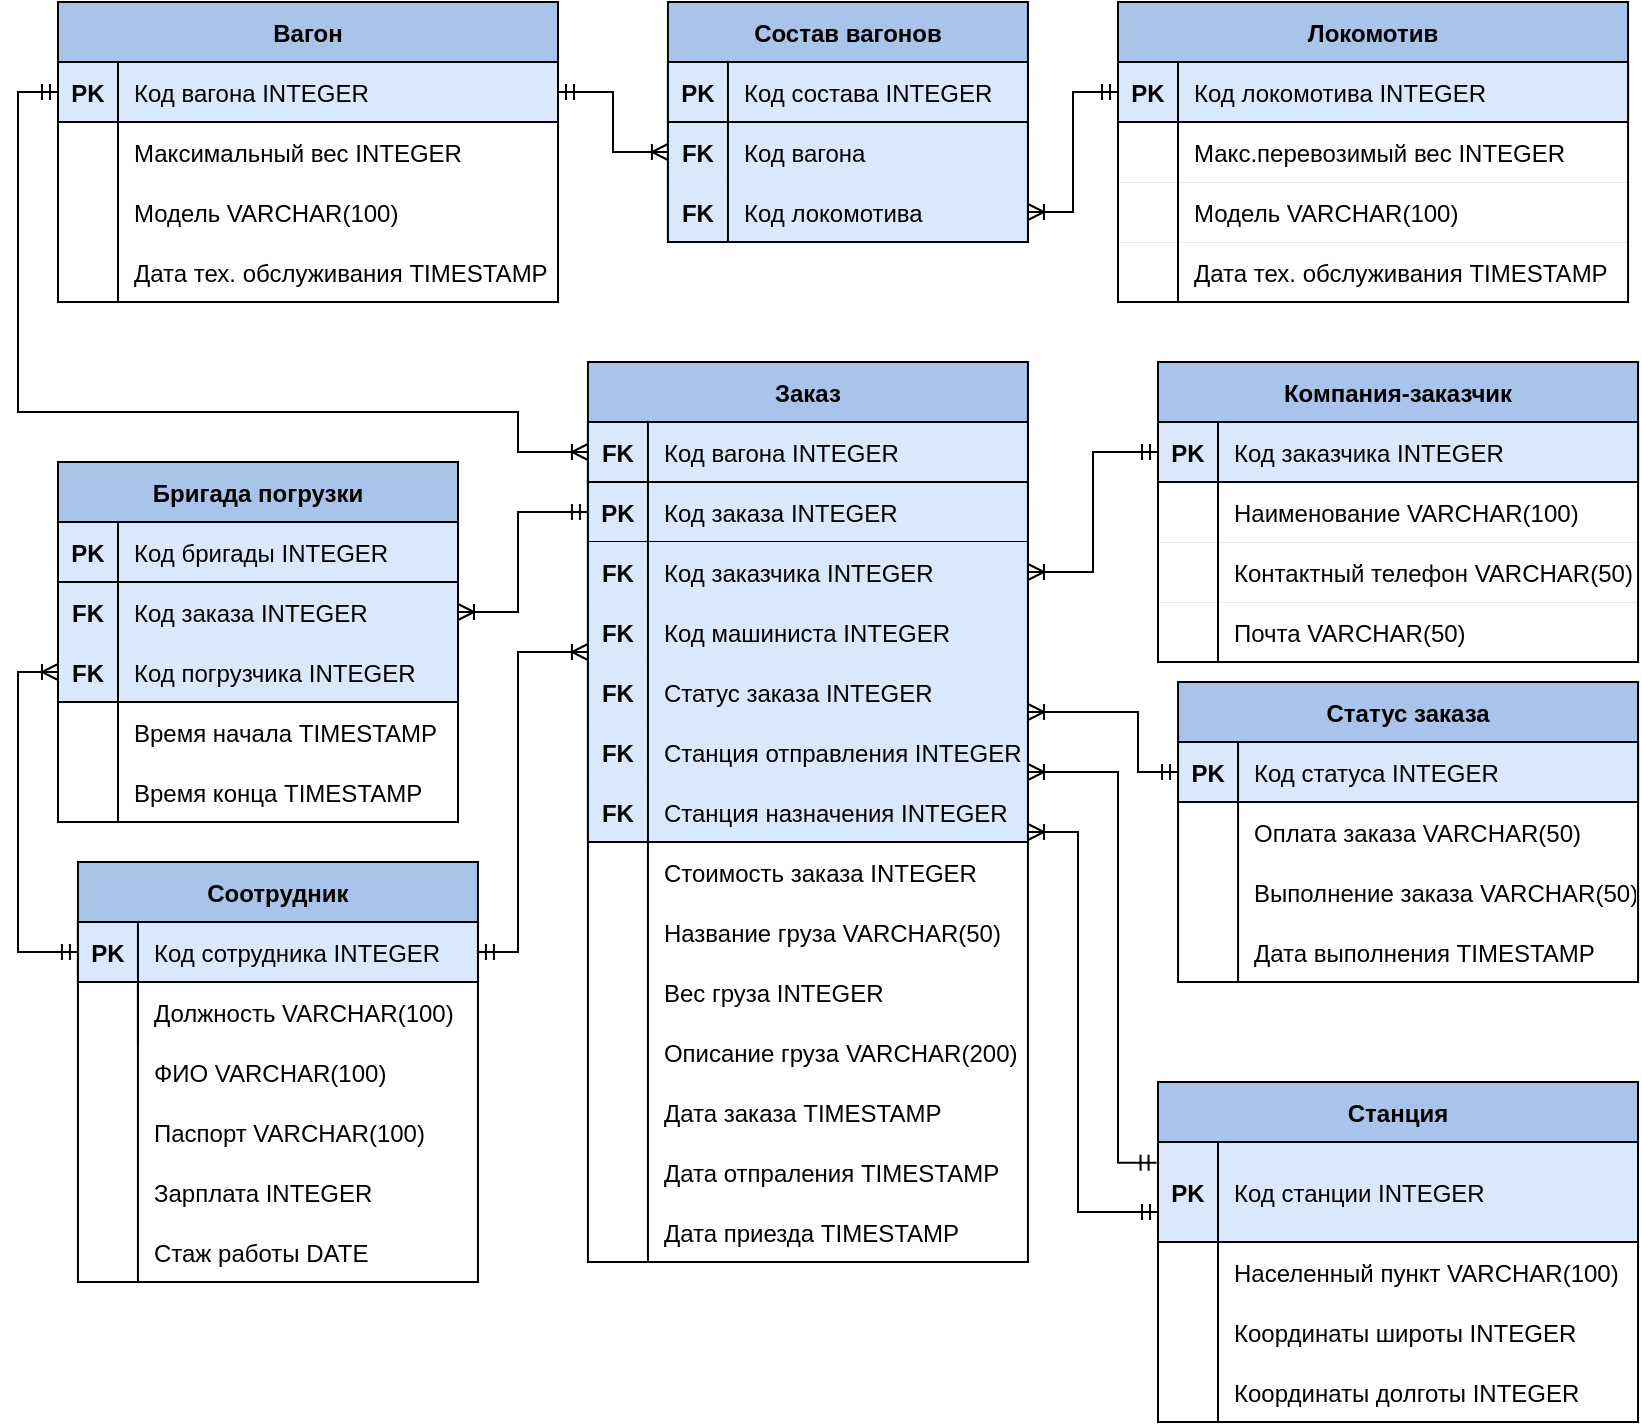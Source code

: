 <mxfile version="17.5.0" type="device"><diagram id="R2lEEEUBdFMjLlhIrx00" name="Page-1"><mxGraphModel dx="1550" dy="880" grid="1" gridSize="10" guides="1" tooltips="1" connect="1" arrows="1" fold="1" page="1" pageScale="1" pageWidth="850" pageHeight="1100" math="0" shadow="0" extFonts="Permanent Marker^https://fonts.googleapis.com/css?family=Permanent+Marker"><root><mxCell id="0"/><mxCell id="1" parent="0"/><mxCell id="m44YNwv5EoBZIFPIXdlW-1" value="Заказ" style="shape=table;startSize=30;container=1;collapsible=1;childLayout=tableLayout;fixedRows=1;rowLines=0;fontStyle=1;align=center;resizeLast=1;fillColor=#A9C4EB;" parent="1" vertex="1"><mxGeometry x="304.97" y="230" width="220" height="450" as="geometry"/></mxCell><mxCell id="m44YNwv5EoBZIFPIXdlW-149" style="shape=tableRow;horizontal=0;startSize=0;swimlaneHead=0;swimlaneBody=0;fillColor=#dae8fc;collapsible=0;dropTarget=0;points=[[0,0.5],[1,0.5]];portConstraint=eastwest;top=1;left=1;right=1;bottom=1;strokeColor=#000000;strokeWidth=1;" parent="m44YNwv5EoBZIFPIXdlW-1" vertex="1"><mxGeometry y="30" width="220" height="30" as="geometry"/></mxCell><mxCell id="m44YNwv5EoBZIFPIXdlW-150" value="FK" style="shape=partialRectangle;connectable=0;fillColor=none;top=0;left=0;bottom=1;right=0;editable=1;overflow=hidden;fontStyle=1" parent="m44YNwv5EoBZIFPIXdlW-149" vertex="1"><mxGeometry width="30" height="30" as="geometry"><mxRectangle width="30" height="30" as="alternateBounds"/></mxGeometry></mxCell><mxCell id="m44YNwv5EoBZIFPIXdlW-151" value="Код вагона INTEGER" style="shape=partialRectangle;connectable=0;fillColor=none;top=0;left=1;bottom=0;right=0;align=left;spacingLeft=6;fontStyle=0;overflow=hidden;" parent="m44YNwv5EoBZIFPIXdlW-149" vertex="1"><mxGeometry x="30" width="190" height="30" as="geometry"><mxRectangle width="190" height="30" as="alternateBounds"/></mxGeometry></mxCell><mxCell id="m44YNwv5EoBZIFPIXdlW-2" value="" style="shape=tableRow;horizontal=0;startSize=0;swimlaneHead=0;swimlaneBody=0;fillColor=#dae8fc;collapsible=0;dropTarget=0;points=[[0,0.5],[1,0.5]];portConstraint=eastwest;top=1;left=1;right=1;bottom=1;strokeColor=#000000;strokeWidth=1;" parent="m44YNwv5EoBZIFPIXdlW-1" vertex="1"><mxGeometry y="60" width="220" height="30" as="geometry"/></mxCell><mxCell id="m44YNwv5EoBZIFPIXdlW-3" value="PK" style="shape=partialRectangle;connectable=0;fillColor=none;top=0;left=0;bottom=0;right=0;fontStyle=1;overflow=hidden;" parent="m44YNwv5EoBZIFPIXdlW-2" vertex="1"><mxGeometry width="30" height="30" as="geometry"><mxRectangle width="30" height="30" as="alternateBounds"/></mxGeometry></mxCell><mxCell id="m44YNwv5EoBZIFPIXdlW-4" value="Код заказа INTEGER" style="shape=partialRectangle;connectable=0;fillColor=none;top=0;left=1;bottom=0;right=0;align=left;spacingLeft=6;fontStyle=0;overflow=hidden;" parent="m44YNwv5EoBZIFPIXdlW-2" vertex="1"><mxGeometry x="30" width="190" height="30" as="geometry"><mxRectangle width="190" height="30" as="alternateBounds"/></mxGeometry></mxCell><mxCell id="m44YNwv5EoBZIFPIXdlW-8" value="" style="shape=tableRow;horizontal=0;startSize=0;swimlaneHead=0;swimlaneBody=0;fillColor=#dae8fc;collapsible=0;dropTarget=0;points=[[0,0.5],[1,0.5]];portConstraint=eastwest;top=0;left=1;right=1;bottom=0;strokeColor=#000000;strokeWidth=1;" parent="m44YNwv5EoBZIFPIXdlW-1" vertex="1"><mxGeometry y="90" width="220" height="30" as="geometry"/></mxCell><mxCell id="m44YNwv5EoBZIFPIXdlW-9" value="FK" style="shape=partialRectangle;connectable=0;fillColor=none;top=0;left=0;bottom=0;right=0;editable=1;overflow=hidden;fontStyle=1" parent="m44YNwv5EoBZIFPIXdlW-8" vertex="1"><mxGeometry width="30" height="30" as="geometry"><mxRectangle width="30" height="30" as="alternateBounds"/></mxGeometry></mxCell><mxCell id="m44YNwv5EoBZIFPIXdlW-10" value="Код заказчика INTEGER" style="shape=partialRectangle;connectable=0;fillColor=none;top=0;left=1;bottom=0;right=0;align=left;spacingLeft=6;fontStyle=0;overflow=hidden;" parent="m44YNwv5EoBZIFPIXdlW-8" vertex="1"><mxGeometry x="30" width="190" height="30" as="geometry"><mxRectangle width="190" height="30" as="alternateBounds"/></mxGeometry></mxCell><mxCell id="V0lHO8htse3Dm955M76d-1" style="shape=tableRow;horizontal=0;startSize=0;swimlaneHead=0;swimlaneBody=0;fillColor=#dae8fc;collapsible=0;dropTarget=0;points=[[0,0.5],[1,0.5]];portConstraint=eastwest;top=0;left=1;right=1;bottom=0;strokeColor=#000000;strokeWidth=1;" parent="m44YNwv5EoBZIFPIXdlW-1" vertex="1"><mxGeometry y="120" width="220" height="30" as="geometry"/></mxCell><mxCell id="V0lHO8htse3Dm955M76d-2" value="FK" style="shape=partialRectangle;connectable=0;fillColor=none;top=0;left=0;bottom=0;right=0;editable=1;overflow=hidden;fontStyle=1" parent="V0lHO8htse3Dm955M76d-1" vertex="1"><mxGeometry width="30" height="30" as="geometry"><mxRectangle width="30" height="30" as="alternateBounds"/></mxGeometry></mxCell><mxCell id="V0lHO8htse3Dm955M76d-3" value="Код машиниста INTEGER" style="shape=partialRectangle;connectable=0;fillColor=none;top=0;left=1;bottom=0;right=0;align=left;spacingLeft=6;fontStyle=0;overflow=hidden;" parent="V0lHO8htse3Dm955M76d-1" vertex="1"><mxGeometry x="30" width="190" height="30" as="geometry"><mxRectangle width="190" height="30" as="alternateBounds"/></mxGeometry></mxCell><mxCell id="m44YNwv5EoBZIFPIXdlW-33" style="shape=tableRow;horizontal=0;startSize=0;swimlaneHead=0;swimlaneBody=0;fillColor=#dae8fc;collapsible=0;dropTarget=0;points=[[0,0.5],[1,0.5]];portConstraint=eastwest;top=0;left=1;right=1;bottom=0;strokeColor=#000000;strokeWidth=1;" parent="m44YNwv5EoBZIFPIXdlW-1" vertex="1"><mxGeometry y="150" width="220" height="30" as="geometry"/></mxCell><mxCell id="m44YNwv5EoBZIFPIXdlW-34" value="FK" style="shape=partialRectangle;connectable=0;fillColor=none;top=0;left=0;bottom=0;right=0;editable=1;overflow=hidden;fontStyle=1" parent="m44YNwv5EoBZIFPIXdlW-33" vertex="1"><mxGeometry width="30" height="30" as="geometry"><mxRectangle width="30" height="30" as="alternateBounds"/></mxGeometry></mxCell><mxCell id="m44YNwv5EoBZIFPIXdlW-35" value="Статус заказа INTEGER" style="shape=partialRectangle;connectable=0;fillColor=none;top=0;left=1;bottom=0;right=0;align=left;spacingLeft=6;fontStyle=0;overflow=hidden;" parent="m44YNwv5EoBZIFPIXdlW-33" vertex="1"><mxGeometry x="30" width="190" height="30" as="geometry"><mxRectangle width="190" height="30" as="alternateBounds"/></mxGeometry></mxCell><mxCell id="m44YNwv5EoBZIFPIXdlW-18" style="shape=tableRow;horizontal=0;startSize=0;swimlaneHead=0;swimlaneBody=0;fillColor=#dae8fc;collapsible=0;dropTarget=0;points=[[0,0.5],[1,0.5]];portConstraint=eastwest;top=0;left=1;right=1;bottom=0;strokeColor=#000000;strokeWidth=1;" parent="m44YNwv5EoBZIFPIXdlW-1" vertex="1"><mxGeometry y="180" width="220" height="30" as="geometry"/></mxCell><mxCell id="m44YNwv5EoBZIFPIXdlW-19" value="FK" style="shape=partialRectangle;connectable=0;fillColor=none;top=0;left=0;bottom=0;right=0;editable=1;overflow=hidden;fontStyle=1" parent="m44YNwv5EoBZIFPIXdlW-18" vertex="1"><mxGeometry width="30" height="30" as="geometry"><mxRectangle width="30" height="30" as="alternateBounds"/></mxGeometry></mxCell><mxCell id="m44YNwv5EoBZIFPIXdlW-20" value="Станция отправления INTEGER" style="shape=partialRectangle;connectable=0;fillColor=none;top=0;left=1;bottom=0;right=0;align=left;spacingLeft=6;fontStyle=0;overflow=hidden;" parent="m44YNwv5EoBZIFPIXdlW-18" vertex="1"><mxGeometry x="30" width="190" height="30" as="geometry"><mxRectangle width="190" height="30" as="alternateBounds"/></mxGeometry></mxCell><mxCell id="m44YNwv5EoBZIFPIXdlW-11" value="" style="shape=tableRow;horizontal=0;startSize=0;swimlaneHead=0;swimlaneBody=0;fillColor=#dae8fc;collapsible=0;dropTarget=0;points=[[0,0.5],[1,0.5]];portConstraint=eastwest;top=0;left=1;right=1;bottom=1;strokeColor=#000000;strokeWidth=1;" parent="m44YNwv5EoBZIFPIXdlW-1" vertex="1"><mxGeometry y="210" width="220" height="30" as="geometry"/></mxCell><mxCell id="m44YNwv5EoBZIFPIXdlW-12" value="FK" style="shape=partialRectangle;connectable=0;fillColor=none;top=0;left=0;bottom=0;right=0;editable=1;overflow=hidden;fontStyle=1" parent="m44YNwv5EoBZIFPIXdlW-11" vertex="1"><mxGeometry width="30" height="30" as="geometry"><mxRectangle width="30" height="30" as="alternateBounds"/></mxGeometry></mxCell><mxCell id="m44YNwv5EoBZIFPIXdlW-13" value="Станция назначения INTEGER" style="shape=partialRectangle;connectable=0;fillColor=none;top=0;left=1;bottom=0;right=0;align=left;spacingLeft=6;fontStyle=0;overflow=hidden;" parent="m44YNwv5EoBZIFPIXdlW-11" vertex="1"><mxGeometry x="30" width="190" height="30" as="geometry"><mxRectangle width="190" height="30" as="alternateBounds"/></mxGeometry></mxCell><mxCell id="m44YNwv5EoBZIFPIXdlW-27" style="shape=tableRow;horizontal=0;startSize=0;swimlaneHead=0;swimlaneBody=0;fillColor=none;collapsible=0;dropTarget=0;points=[[0,0.5],[1,0.5]];portConstraint=eastwest;top=0;left=0;right=0;bottom=0;" parent="m44YNwv5EoBZIFPIXdlW-1" vertex="1"><mxGeometry y="240" width="220" height="30" as="geometry"/></mxCell><mxCell id="m44YNwv5EoBZIFPIXdlW-28" style="shape=partialRectangle;connectable=0;fillColor=none;top=0;left=0;bottom=0;right=0;editable=1;overflow=hidden;fontStyle=1" parent="m44YNwv5EoBZIFPIXdlW-27" vertex="1"><mxGeometry width="30" height="30" as="geometry"><mxRectangle width="30" height="30" as="alternateBounds"/></mxGeometry></mxCell><mxCell id="m44YNwv5EoBZIFPIXdlW-29" value="Стоимость заказа INTEGER" style="shape=partialRectangle;connectable=0;fillColor=none;top=0;left=0;bottom=0;right=0;align=left;spacingLeft=6;overflow=hidden;" parent="m44YNwv5EoBZIFPIXdlW-27" vertex="1"><mxGeometry x="30" width="190" height="30" as="geometry"><mxRectangle width="190" height="30" as="alternateBounds"/></mxGeometry></mxCell><mxCell id="cxPXX743-q3q7c2yxDF6-69" style="shape=tableRow;horizontal=0;startSize=0;swimlaneHead=0;swimlaneBody=0;fillColor=none;collapsible=0;dropTarget=0;points=[[0,0.5],[1,0.5]];portConstraint=eastwest;top=0;left=0;right=0;bottom=0;" parent="m44YNwv5EoBZIFPIXdlW-1" vertex="1"><mxGeometry y="270" width="220" height="30" as="geometry"/></mxCell><mxCell id="cxPXX743-q3q7c2yxDF6-70" style="shape=partialRectangle;connectable=0;fillColor=none;top=0;left=0;bottom=0;right=0;editable=1;overflow=hidden;fontStyle=1" parent="cxPXX743-q3q7c2yxDF6-69" vertex="1"><mxGeometry width="30" height="30" as="geometry"><mxRectangle width="30" height="30" as="alternateBounds"/></mxGeometry></mxCell><mxCell id="cxPXX743-q3q7c2yxDF6-71" value="Название груза VARCHAR(50)" style="shape=partialRectangle;connectable=0;fillColor=none;top=0;left=0;bottom=0;right=0;align=left;spacingLeft=6;overflow=hidden;" parent="cxPXX743-q3q7c2yxDF6-69" vertex="1"><mxGeometry x="30" width="190" height="30" as="geometry"><mxRectangle width="190" height="30" as="alternateBounds"/></mxGeometry></mxCell><mxCell id="cxPXX743-q3q7c2yxDF6-75" style="shape=tableRow;horizontal=0;startSize=0;swimlaneHead=0;swimlaneBody=0;fillColor=none;collapsible=0;dropTarget=0;points=[[0,0.5],[1,0.5]];portConstraint=eastwest;top=0;left=0;right=0;bottom=0;" parent="m44YNwv5EoBZIFPIXdlW-1" vertex="1"><mxGeometry y="300" width="220" height="30" as="geometry"/></mxCell><mxCell id="cxPXX743-q3q7c2yxDF6-76" style="shape=partialRectangle;connectable=0;fillColor=none;top=0;left=0;bottom=0;right=0;editable=1;overflow=hidden;fontStyle=1" parent="cxPXX743-q3q7c2yxDF6-75" vertex="1"><mxGeometry width="30" height="30" as="geometry"><mxRectangle width="30" height="30" as="alternateBounds"/></mxGeometry></mxCell><mxCell id="cxPXX743-q3q7c2yxDF6-77" value="Вес груза INTEGER" style="shape=partialRectangle;connectable=0;fillColor=none;top=0;left=0;bottom=0;right=0;align=left;spacingLeft=6;overflow=hidden;" parent="cxPXX743-q3q7c2yxDF6-75" vertex="1"><mxGeometry x="30" width="190" height="30" as="geometry"><mxRectangle width="190" height="30" as="alternateBounds"/></mxGeometry></mxCell><mxCell id="cxPXX743-q3q7c2yxDF6-72" style="shape=tableRow;horizontal=0;startSize=0;swimlaneHead=0;swimlaneBody=0;fillColor=none;collapsible=0;dropTarget=0;points=[[0,0.5],[1,0.5]];portConstraint=eastwest;top=0;left=0;right=0;bottom=0;" parent="m44YNwv5EoBZIFPIXdlW-1" vertex="1"><mxGeometry y="330" width="220" height="30" as="geometry"/></mxCell><mxCell id="cxPXX743-q3q7c2yxDF6-73" style="shape=partialRectangle;connectable=0;fillColor=none;top=0;left=0;bottom=0;right=0;editable=1;overflow=hidden;fontStyle=1" parent="cxPXX743-q3q7c2yxDF6-72" vertex="1"><mxGeometry width="30" height="30" as="geometry"><mxRectangle width="30" height="30" as="alternateBounds"/></mxGeometry></mxCell><mxCell id="cxPXX743-q3q7c2yxDF6-74" value="Описание груза VARCHAR(200)" style="shape=partialRectangle;connectable=0;fillColor=none;top=0;left=0;bottom=0;right=0;align=left;spacingLeft=6;overflow=hidden;" parent="cxPXX743-q3q7c2yxDF6-72" vertex="1"><mxGeometry x="30" width="190" height="30" as="geometry"><mxRectangle width="190" height="30" as="alternateBounds"/></mxGeometry></mxCell><mxCell id="m44YNwv5EoBZIFPIXdlW-82" style="shape=tableRow;horizontal=0;startSize=0;swimlaneHead=0;swimlaneBody=0;fillColor=none;collapsible=0;dropTarget=0;points=[[0,0.5],[1,0.5]];portConstraint=eastwest;top=0;left=0;right=0;bottom=0;" parent="m44YNwv5EoBZIFPIXdlW-1" vertex="1"><mxGeometry y="360" width="220" height="30" as="geometry"/></mxCell><mxCell id="m44YNwv5EoBZIFPIXdlW-83" style="shape=partialRectangle;connectable=0;fillColor=none;top=0;left=0;bottom=0;right=0;editable=1;overflow=hidden;fontStyle=1" parent="m44YNwv5EoBZIFPIXdlW-82" vertex="1"><mxGeometry width="30" height="30" as="geometry"><mxRectangle width="30" height="30" as="alternateBounds"/></mxGeometry></mxCell><mxCell id="m44YNwv5EoBZIFPIXdlW-84" value="Дата заказа TIMESTAMP" style="shape=partialRectangle;connectable=0;fillColor=none;top=0;left=0;bottom=0;right=0;align=left;spacingLeft=6;overflow=hidden;" parent="m44YNwv5EoBZIFPIXdlW-82" vertex="1"><mxGeometry x="30" width="190" height="30" as="geometry"><mxRectangle width="190" height="30" as="alternateBounds"/></mxGeometry></mxCell><mxCell id="FdvziF4W1VK1t7q7ipFr-17" style="shape=tableRow;horizontal=0;startSize=0;swimlaneHead=0;swimlaneBody=0;fillColor=none;collapsible=0;dropTarget=0;points=[[0,0.5],[1,0.5]];portConstraint=eastwest;top=0;left=0;right=0;bottom=0;" parent="m44YNwv5EoBZIFPIXdlW-1" vertex="1"><mxGeometry y="390" width="220" height="30" as="geometry"/></mxCell><mxCell id="FdvziF4W1VK1t7q7ipFr-18" style="shape=partialRectangle;connectable=0;fillColor=none;top=0;left=0;bottom=0;right=0;editable=1;overflow=hidden;fontStyle=1" parent="FdvziF4W1VK1t7q7ipFr-17" vertex="1"><mxGeometry width="30" height="30" as="geometry"><mxRectangle width="30" height="30" as="alternateBounds"/></mxGeometry></mxCell><mxCell id="FdvziF4W1VK1t7q7ipFr-19" value="Дата отпраления TIMESTAMP" style="shape=partialRectangle;connectable=0;fillColor=none;top=0;left=0;bottom=0;right=0;align=left;spacingLeft=6;overflow=hidden;" parent="FdvziF4W1VK1t7q7ipFr-17" vertex="1"><mxGeometry x="30" width="190" height="30" as="geometry"><mxRectangle width="190" height="30" as="alternateBounds"/></mxGeometry></mxCell><mxCell id="FdvziF4W1VK1t7q7ipFr-20" style="shape=tableRow;horizontal=0;startSize=0;swimlaneHead=0;swimlaneBody=0;fillColor=none;collapsible=0;dropTarget=0;points=[[0,0.5],[1,0.5]];portConstraint=eastwest;top=0;left=0;right=0;bottom=0;" parent="m44YNwv5EoBZIFPIXdlW-1" vertex="1"><mxGeometry y="420" width="220" height="30" as="geometry"/></mxCell><mxCell id="FdvziF4W1VK1t7q7ipFr-21" style="shape=partialRectangle;connectable=0;fillColor=none;top=0;left=0;bottom=0;right=0;editable=1;overflow=hidden;fontStyle=1" parent="FdvziF4W1VK1t7q7ipFr-20" vertex="1"><mxGeometry width="30" height="30" as="geometry"><mxRectangle width="30" height="30" as="alternateBounds"/></mxGeometry></mxCell><mxCell id="FdvziF4W1VK1t7q7ipFr-22" value="Дата приезда TIMESTAMP" style="shape=partialRectangle;connectable=0;fillColor=none;top=0;left=0;bottom=0;right=0;align=left;spacingLeft=6;overflow=hidden;" parent="FdvziF4W1VK1t7q7ipFr-20" vertex="1"><mxGeometry x="30" width="190" height="30" as="geometry"><mxRectangle width="190" height="30" as="alternateBounds"/></mxGeometry></mxCell><mxCell id="m44YNwv5EoBZIFPIXdlW-72" value="Компания-заказчик" style="shape=table;startSize=30;container=1;collapsible=1;childLayout=tableLayout;fixedRows=1;rowLines=0;fontStyle=1;align=center;resizeLast=1;fillColor=#A9C4EB;" parent="1" vertex="1"><mxGeometry x="590" y="230" width="240.03" height="150" as="geometry"/></mxCell><mxCell id="m44YNwv5EoBZIFPIXdlW-73" value="" style="shape=tableRow;horizontal=0;startSize=0;swimlaneHead=0;swimlaneBody=0;fillColor=#dae8fc;collapsible=0;dropTarget=0;points=[[0,0.5],[1,0.5]];portConstraint=eastwest;top=1;left=1;right=1;bottom=1;strokeColor=#000000;strokeWidth=1;" parent="m44YNwv5EoBZIFPIXdlW-72" vertex="1"><mxGeometry y="30" width="240.03" height="30" as="geometry"/></mxCell><mxCell id="m44YNwv5EoBZIFPIXdlW-74" value="PK" style="shape=partialRectangle;connectable=0;fillColor=none;top=0;left=0;bottom=0;right=0;fontStyle=1;overflow=hidden;" parent="m44YNwv5EoBZIFPIXdlW-73" vertex="1"><mxGeometry width="30" height="30" as="geometry"><mxRectangle width="30" height="30" as="alternateBounds"/></mxGeometry></mxCell><mxCell id="m44YNwv5EoBZIFPIXdlW-75" value="Код заказчика INTEGER" style="shape=partialRectangle;connectable=0;fillColor=none;top=0;left=1;bottom=0;right=0;align=left;spacingLeft=6;fontStyle=0;overflow=hidden;" parent="m44YNwv5EoBZIFPIXdlW-73" vertex="1"><mxGeometry x="30" width="210.03" height="30" as="geometry"><mxRectangle width="210.03" height="30" as="alternateBounds"/></mxGeometry></mxCell><mxCell id="m44YNwv5EoBZIFPIXdlW-79" value="" style="shape=tableRow;horizontal=0;startSize=0;swimlaneHead=0;swimlaneBody=0;fillColor=none;collapsible=0;dropTarget=0;points=[[0,0.5],[1,0.5]];portConstraint=eastwest;top=0;left=0;right=0;bottom=0;strokeWidth=0;" parent="m44YNwv5EoBZIFPIXdlW-72" vertex="1"><mxGeometry y="60" width="240.03" height="30" as="geometry"/></mxCell><mxCell id="m44YNwv5EoBZIFPIXdlW-80" value="" style="shape=partialRectangle;connectable=0;fillColor=none;top=0;left=0;bottom=1;right=0;editable=1;overflow=hidden;fontStyle=1;strokeWidth=0;" parent="m44YNwv5EoBZIFPIXdlW-79" vertex="1"><mxGeometry width="30" height="30" as="geometry"><mxRectangle width="30" height="30" as="alternateBounds"/></mxGeometry></mxCell><mxCell id="m44YNwv5EoBZIFPIXdlW-81" value="Наименование VARCHAR(100)" style="shape=partialRectangle;connectable=0;fillColor=none;top=0;left=0;bottom=1;right=0;align=left;spacingLeft=6;overflow=hidden;strokeWidth=0;" parent="m44YNwv5EoBZIFPIXdlW-79" vertex="1"><mxGeometry x="30" width="210.03" height="30" as="geometry"><mxRectangle width="210.03" height="30" as="alternateBounds"/></mxGeometry></mxCell><mxCell id="V0lHO8htse3Dm955M76d-17" style="shape=tableRow;horizontal=0;startSize=0;swimlaneHead=0;swimlaneBody=0;fillColor=none;collapsible=0;dropTarget=0;points=[[0,0.5],[1,0.5]];portConstraint=eastwest;top=0;left=0;right=0;bottom=0;strokeWidth=0;" parent="m44YNwv5EoBZIFPIXdlW-72" vertex="1"><mxGeometry y="90" width="240.03" height="30" as="geometry"/></mxCell><mxCell id="V0lHO8htse3Dm955M76d-18" style="shape=partialRectangle;connectable=0;fillColor=none;top=0;left=0;bottom=1;right=0;editable=1;overflow=hidden;fontStyle=1;strokeWidth=0;" parent="V0lHO8htse3Dm955M76d-17" vertex="1"><mxGeometry width="30" height="30" as="geometry"><mxRectangle width="30" height="30" as="alternateBounds"/></mxGeometry></mxCell><mxCell id="V0lHO8htse3Dm955M76d-19" value="Контактный телефон VARCHAR(50)" style="shape=partialRectangle;connectable=0;fillColor=none;top=0;left=0;bottom=1;right=0;align=left;spacingLeft=6;overflow=hidden;strokeWidth=0;" parent="V0lHO8htse3Dm955M76d-17" vertex="1"><mxGeometry x="30" width="210.03" height="30" as="geometry"><mxRectangle width="210.03" height="30" as="alternateBounds"/></mxGeometry></mxCell><mxCell id="m44YNwv5EoBZIFPIXdlW-85" style="shape=tableRow;horizontal=0;startSize=0;swimlaneHead=0;swimlaneBody=0;fillColor=none;collapsible=0;dropTarget=0;points=[[0,0.5],[1,0.5]];portConstraint=eastwest;top=0;left=0;right=0;bottom=0;" parent="m44YNwv5EoBZIFPIXdlW-72" vertex="1"><mxGeometry y="120" width="240.03" height="30" as="geometry"/></mxCell><mxCell id="m44YNwv5EoBZIFPIXdlW-86" style="shape=partialRectangle;connectable=0;fillColor=none;top=0;left=0;bottom=1;right=0;editable=1;overflow=hidden;fontStyle=1" parent="m44YNwv5EoBZIFPIXdlW-85" vertex="1"><mxGeometry width="30" height="30" as="geometry"><mxRectangle width="30" height="30" as="alternateBounds"/></mxGeometry></mxCell><mxCell id="m44YNwv5EoBZIFPIXdlW-87" value="Почта VARCHAR(50)" style="shape=partialRectangle;connectable=0;fillColor=none;top=0;left=0;bottom=1;right=0;align=left;spacingLeft=6;overflow=hidden;" parent="m44YNwv5EoBZIFPIXdlW-85" vertex="1"><mxGeometry x="30" width="210.03" height="30" as="geometry"><mxRectangle width="210.03" height="30" as="alternateBounds"/></mxGeometry></mxCell><mxCell id="m44YNwv5EoBZIFPIXdlW-94" style="edgeStyle=orthogonalEdgeStyle;rounded=0;orthogonalLoop=1;jettySize=auto;html=1;entryX=0;entryY=0.5;entryDx=0;entryDy=0;startArrow=ERoneToMany;startFill=0;endArrow=ERmandOne;endFill=0;" parent="1" source="m44YNwv5EoBZIFPIXdlW-8" target="m44YNwv5EoBZIFPIXdlW-73" edge="1"><mxGeometry relative="1" as="geometry"/></mxCell><mxCell id="m44YNwv5EoBZIFPIXdlW-165" value="Вагон" style="shape=table;startSize=30;container=1;collapsible=1;childLayout=tableLayout;fixedRows=1;rowLines=0;fontStyle=1;align=center;resizeLast=1;strokeColor=#000000;strokeWidth=1;fillColor=#A9C4EB;" parent="1" vertex="1"><mxGeometry x="40" y="50" width="250" height="150" as="geometry"/></mxCell><mxCell id="m44YNwv5EoBZIFPIXdlW-166" value="" style="shape=tableRow;horizontal=0;startSize=0;swimlaneHead=0;swimlaneBody=0;fillColor=#dae8fc;collapsible=0;dropTarget=0;points=[[0,0.5],[1,0.5]];portConstraint=eastwest;top=1;left=1;right=1;bottom=1;strokeColor=#000000;strokeWidth=1;" parent="m44YNwv5EoBZIFPIXdlW-165" vertex="1"><mxGeometry y="30" width="250" height="30" as="geometry"/></mxCell><mxCell id="m44YNwv5EoBZIFPIXdlW-167" value="PK" style="shape=partialRectangle;connectable=0;fillColor=none;top=0;left=0;bottom=0;right=0;fontStyle=1;overflow=hidden;strokeColor=#000000;strokeWidth=1;" parent="m44YNwv5EoBZIFPIXdlW-166" vertex="1"><mxGeometry width="30" height="30" as="geometry"><mxRectangle width="30" height="30" as="alternateBounds"/></mxGeometry></mxCell><mxCell id="m44YNwv5EoBZIFPIXdlW-168" value="Код вагона INTEGER" style="shape=partialRectangle;connectable=0;fillColor=none;top=1;left=1;bottom=1;right=1;align=left;spacingLeft=6;fontStyle=0;overflow=hidden;strokeColor=#000000;strokeWidth=1;" parent="m44YNwv5EoBZIFPIXdlW-166" vertex="1"><mxGeometry x="30" width="220" height="30" as="geometry"><mxRectangle width="220" height="30" as="alternateBounds"/></mxGeometry></mxCell><mxCell id="m44YNwv5EoBZIFPIXdlW-169" value="" style="shape=tableRow;horizontal=0;startSize=0;swimlaneHead=0;swimlaneBody=0;fillColor=none;collapsible=0;dropTarget=0;points=[[0,0.5],[1,0.5]];portConstraint=eastwest;top=0;left=0;right=0;bottom=0;strokeColor=#000000;strokeWidth=1;" parent="m44YNwv5EoBZIFPIXdlW-165" vertex="1"><mxGeometry y="60" width="250" height="30" as="geometry"/></mxCell><mxCell id="m44YNwv5EoBZIFPIXdlW-170" value="" style="shape=partialRectangle;connectable=0;fillColor=none;top=0;left=0;bottom=0;right=0;editable=1;overflow=hidden;strokeColor=#000000;strokeWidth=1;" parent="m44YNwv5EoBZIFPIXdlW-169" vertex="1"><mxGeometry width="30" height="30" as="geometry"><mxRectangle width="30" height="30" as="alternateBounds"/></mxGeometry></mxCell><mxCell id="m44YNwv5EoBZIFPIXdlW-171" value="Максимальный вес INTEGER" style="shape=partialRectangle;connectable=0;fillColor=none;top=0;left=0;bottom=0;right=0;align=left;spacingLeft=6;overflow=hidden;strokeColor=#000000;strokeWidth=1;" parent="m44YNwv5EoBZIFPIXdlW-169" vertex="1"><mxGeometry x="30" width="220" height="30" as="geometry"><mxRectangle width="220" height="30" as="alternateBounds"/></mxGeometry></mxCell><mxCell id="m44YNwv5EoBZIFPIXdlW-172" value="" style="shape=tableRow;horizontal=0;startSize=0;swimlaneHead=0;swimlaneBody=0;fillColor=none;collapsible=0;dropTarget=0;points=[[0,0.5],[1,0.5]];portConstraint=eastwest;top=0;left=0;right=0;bottom=0;strokeColor=#000000;strokeWidth=1;" parent="m44YNwv5EoBZIFPIXdlW-165" vertex="1"><mxGeometry y="90" width="250" height="30" as="geometry"/></mxCell><mxCell id="m44YNwv5EoBZIFPIXdlW-173" value="" style="shape=partialRectangle;connectable=0;fillColor=none;top=0;left=0;bottom=0;right=0;editable=1;overflow=hidden;strokeColor=#000000;strokeWidth=1;" parent="m44YNwv5EoBZIFPIXdlW-172" vertex="1"><mxGeometry width="30" height="30" as="geometry"><mxRectangle width="30" height="30" as="alternateBounds"/></mxGeometry></mxCell><mxCell id="m44YNwv5EoBZIFPIXdlW-174" value="Модель VARCHAR(100)" style="shape=partialRectangle;connectable=0;fillColor=none;top=0;left=0;bottom=0;right=0;align=left;spacingLeft=6;overflow=hidden;strokeColor=#000000;strokeWidth=1;" parent="m44YNwv5EoBZIFPIXdlW-172" vertex="1"><mxGeometry x="30" width="220" height="30" as="geometry"><mxRectangle width="220" height="30" as="alternateBounds"/></mxGeometry></mxCell><mxCell id="m44YNwv5EoBZIFPIXdlW-175" value="" style="shape=tableRow;horizontal=0;startSize=0;swimlaneHead=0;swimlaneBody=0;fillColor=none;collapsible=0;dropTarget=0;points=[[0,0.5],[1,0.5]];portConstraint=eastwest;top=0;left=0;right=0;bottom=0;strokeColor=#000000;strokeWidth=1;" parent="m44YNwv5EoBZIFPIXdlW-165" vertex="1"><mxGeometry y="120" width="250" height="30" as="geometry"/></mxCell><mxCell id="m44YNwv5EoBZIFPIXdlW-176" value="" style="shape=partialRectangle;connectable=0;fillColor=none;top=0;left=0;bottom=0;right=0;editable=1;overflow=hidden;strokeColor=#000000;strokeWidth=1;" parent="m44YNwv5EoBZIFPIXdlW-175" vertex="1"><mxGeometry width="30" height="30" as="geometry"><mxRectangle width="30" height="30" as="alternateBounds"/></mxGeometry></mxCell><mxCell id="m44YNwv5EoBZIFPIXdlW-177" value="Дата тех. обслуживания TIMESTAMP" style="shape=partialRectangle;connectable=0;fillColor=none;top=0;left=0;bottom=0;right=0;align=left;spacingLeft=6;overflow=hidden;strokeColor=#000000;strokeWidth=1;" parent="m44YNwv5EoBZIFPIXdlW-175" vertex="1"><mxGeometry x="30" width="220" height="30" as="geometry"><mxRectangle width="220" height="30" as="alternateBounds"/></mxGeometry></mxCell><mxCell id="m44YNwv5EoBZIFPIXdlW-179" value="Состав вагонов" style="shape=table;startSize=30;container=1;collapsible=1;childLayout=tableLayout;fixedRows=1;rowLines=0;fontStyle=1;align=center;resizeLast=1;strokeColor=#000000;strokeWidth=1;fillColor=#A9C4EB;" parent="1" vertex="1"><mxGeometry x="344.97" y="50" width="180" height="120" as="geometry"/></mxCell><mxCell id="m44YNwv5EoBZIFPIXdlW-180" value="" style="shape=tableRow;horizontal=0;startSize=0;swimlaneHead=0;swimlaneBody=0;fillColor=#dae8fc;collapsible=0;dropTarget=0;points=[[0,0.5],[1,0.5]];portConstraint=eastwest;top=1;left=1;right=1;bottom=1;strokeColor=#000000;strokeWidth=1;" parent="m44YNwv5EoBZIFPIXdlW-179" vertex="1"><mxGeometry y="30" width="180" height="30" as="geometry"/></mxCell><mxCell id="m44YNwv5EoBZIFPIXdlW-181" value="PK" style="shape=partialRectangle;connectable=0;fillColor=none;top=0;left=0;bottom=0;right=0;fontStyle=1;overflow=hidden;strokeColor=#000000;strokeWidth=1;" parent="m44YNwv5EoBZIFPIXdlW-180" vertex="1"><mxGeometry width="30" height="30" as="geometry"><mxRectangle width="30" height="30" as="alternateBounds"/></mxGeometry></mxCell><mxCell id="m44YNwv5EoBZIFPIXdlW-182" value="Код состава INTEGER" style="shape=partialRectangle;connectable=0;fillColor=none;top=0;left=1;bottom=0;right=0;align=left;spacingLeft=6;fontStyle=0;overflow=hidden;strokeColor=#000000;strokeWidth=1;" parent="m44YNwv5EoBZIFPIXdlW-180" vertex="1"><mxGeometry x="30" width="150" height="30" as="geometry"><mxRectangle width="150" height="30" as="alternateBounds"/></mxGeometry></mxCell><mxCell id="m44YNwv5EoBZIFPIXdlW-183" value="" style="shape=tableRow;horizontal=0;startSize=0;swimlaneHead=0;swimlaneBody=0;fillColor=#dae8fc;collapsible=0;dropTarget=0;points=[[0,0.5],[1,0.5]];portConstraint=eastwest;top=1;left=1;right=1;bottom=0;strokeColor=#000000;strokeWidth=1;" parent="m44YNwv5EoBZIFPIXdlW-179" vertex="1"><mxGeometry y="60" width="180" height="30" as="geometry"/></mxCell><mxCell id="m44YNwv5EoBZIFPIXdlW-184" value="FK" style="shape=partialRectangle;connectable=0;fillColor=none;top=0;left=0;bottom=0;right=0;editable=1;overflow=hidden;strokeColor=#000000;strokeWidth=1;fontStyle=1" parent="m44YNwv5EoBZIFPIXdlW-183" vertex="1"><mxGeometry width="30" height="30" as="geometry"><mxRectangle width="30" height="30" as="alternateBounds"/></mxGeometry></mxCell><mxCell id="m44YNwv5EoBZIFPIXdlW-185" value="Код вагона" style="shape=partialRectangle;connectable=0;fillColor=none;top=0;left=1;bottom=0;right=0;align=left;spacingLeft=6;fontStyle=0;overflow=hidden;" parent="m44YNwv5EoBZIFPIXdlW-183" vertex="1"><mxGeometry x="30" width="150" height="30" as="geometry"><mxRectangle width="150" height="30" as="alternateBounds"/></mxGeometry></mxCell><mxCell id="m44YNwv5EoBZIFPIXdlW-186" value="" style="shape=tableRow;horizontal=0;startSize=0;swimlaneHead=0;swimlaneBody=0;fillColor=#dae8fc;collapsible=0;dropTarget=0;points=[[0,0.5],[1,0.5]];portConstraint=eastwest;top=0;left=1;right=1;bottom=1;strokeColor=#000000;strokeWidth=1;" parent="m44YNwv5EoBZIFPIXdlW-179" vertex="1"><mxGeometry y="90" width="180" height="30" as="geometry"/></mxCell><mxCell id="m44YNwv5EoBZIFPIXdlW-187" value="FK" style="shape=partialRectangle;connectable=0;fillColor=none;top=0;left=0;bottom=0;right=0;editable=1;overflow=hidden;strokeColor=#000000;strokeWidth=1;fontStyle=1" parent="m44YNwv5EoBZIFPIXdlW-186" vertex="1"><mxGeometry width="30" height="30" as="geometry"><mxRectangle width="30" height="30" as="alternateBounds"/></mxGeometry></mxCell><mxCell id="m44YNwv5EoBZIFPIXdlW-188" value="Код локомотива" style="shape=partialRectangle;connectable=0;fillColor=none;top=0;left=1;bottom=0;right=0;align=left;spacingLeft=6;fontStyle=0;overflow=hidden;" parent="m44YNwv5EoBZIFPIXdlW-186" vertex="1"><mxGeometry x="30" width="150" height="30" as="geometry"><mxRectangle width="150" height="30" as="alternateBounds"/></mxGeometry></mxCell><mxCell id="m44YNwv5EoBZIFPIXdlW-192" style="edgeStyle=orthogonalEdgeStyle;rounded=0;orthogonalLoop=1;jettySize=auto;html=1;entryX=1;entryY=0.5;entryDx=0;entryDy=0;startArrow=ERoneToMany;startFill=0;endArrow=ERmandOne;endFill=0;" parent="1" source="m44YNwv5EoBZIFPIXdlW-183" target="m44YNwv5EoBZIFPIXdlW-166" edge="1"><mxGeometry relative="1" as="geometry"/></mxCell><mxCell id="m44YNwv5EoBZIFPIXdlW-193" value="Локомотив" style="shape=table;startSize=30;container=1;collapsible=1;childLayout=tableLayout;fixedRows=1;rowLines=0;fontStyle=1;align=center;resizeLast=1;fillColor=#A9C4EB;" parent="1" vertex="1"><mxGeometry x="570" y="50" width="255.03" height="150" as="geometry"/></mxCell><mxCell id="m44YNwv5EoBZIFPIXdlW-194" value="" style="shape=tableRow;horizontal=0;startSize=0;swimlaneHead=0;swimlaneBody=0;fillColor=#dae8fc;collapsible=0;dropTarget=0;points=[[0,0.5],[1,0.5]];portConstraint=eastwest;top=1;left=1;right=1;bottom=1;strokeColor=#000000;strokeWidth=1;" parent="m44YNwv5EoBZIFPIXdlW-193" vertex="1"><mxGeometry y="30" width="255.03" height="30" as="geometry"/></mxCell><mxCell id="m44YNwv5EoBZIFPIXdlW-195" value="PK" style="shape=partialRectangle;connectable=0;fillColor=none;top=0;left=0;bottom=0;right=0;fontStyle=1;overflow=hidden;" parent="m44YNwv5EoBZIFPIXdlW-194" vertex="1"><mxGeometry width="30" height="30" as="geometry"><mxRectangle width="30" height="30" as="alternateBounds"/></mxGeometry></mxCell><mxCell id="m44YNwv5EoBZIFPIXdlW-196" value="Код локомотива INTEGER" style="shape=partialRectangle;connectable=0;fillColor=none;top=0;left=1;bottom=0;right=0;align=left;spacingLeft=6;fontStyle=0;overflow=hidden;" parent="m44YNwv5EoBZIFPIXdlW-194" vertex="1"><mxGeometry x="30" width="225.03" height="30" as="geometry"><mxRectangle width="225.03" height="30" as="alternateBounds"/></mxGeometry></mxCell><mxCell id="m44YNwv5EoBZIFPIXdlW-197" value="" style="shape=tableRow;horizontal=0;startSize=0;swimlaneHead=0;swimlaneBody=0;fillColor=none;collapsible=0;dropTarget=0;points=[[0,0.5],[1,0.5]];portConstraint=eastwest;top=0;left=0;right=0;bottom=0;strokeWidth=0;" parent="m44YNwv5EoBZIFPIXdlW-193" vertex="1"><mxGeometry y="60" width="255.03" height="30" as="geometry"/></mxCell><mxCell id="m44YNwv5EoBZIFPIXdlW-198" value="" style="shape=partialRectangle;connectable=0;fillColor=none;top=0;left=0;bottom=1;right=0;editable=1;overflow=hidden;fontStyle=1;strokeWidth=0;" parent="m44YNwv5EoBZIFPIXdlW-197" vertex="1"><mxGeometry width="30" height="30" as="geometry"><mxRectangle width="30" height="30" as="alternateBounds"/></mxGeometry></mxCell><mxCell id="m44YNwv5EoBZIFPIXdlW-199" value="Макс.перевозимый вес INTEGER" style="shape=partialRectangle;connectable=0;fillColor=none;top=0;left=0;bottom=1;right=0;align=left;spacingLeft=6;overflow=hidden;strokeWidth=0;" parent="m44YNwv5EoBZIFPIXdlW-197" vertex="1"><mxGeometry x="30" width="225.03" height="30" as="geometry"><mxRectangle width="225.03" height="30" as="alternateBounds"/></mxGeometry></mxCell><mxCell id="m44YNwv5EoBZIFPIXdlW-200" style="shape=tableRow;horizontal=0;startSize=0;swimlaneHead=0;swimlaneBody=0;fillColor=none;collapsible=0;dropTarget=0;points=[[0,0.5],[1,0.5]];portConstraint=eastwest;top=0;left=0;right=0;bottom=0;strokeWidth=0;" parent="m44YNwv5EoBZIFPIXdlW-193" vertex="1"><mxGeometry y="90" width="255.03" height="30" as="geometry"/></mxCell><mxCell id="m44YNwv5EoBZIFPIXdlW-201" style="shape=partialRectangle;connectable=0;fillColor=none;top=0;left=0;bottom=1;right=0;editable=1;overflow=hidden;fontStyle=1;strokeWidth=0;" parent="m44YNwv5EoBZIFPIXdlW-200" vertex="1"><mxGeometry width="30" height="30" as="geometry"><mxRectangle width="30" height="30" as="alternateBounds"/></mxGeometry></mxCell><mxCell id="m44YNwv5EoBZIFPIXdlW-202" value="Модель VARCHAR(100)" style="shape=partialRectangle;connectable=0;fillColor=none;top=0;left=0;bottom=1;right=0;align=left;spacingLeft=6;overflow=hidden;strokeWidth=0;" parent="m44YNwv5EoBZIFPIXdlW-200" vertex="1"><mxGeometry x="30" width="225.03" height="30" as="geometry"><mxRectangle width="225.03" height="30" as="alternateBounds"/></mxGeometry></mxCell><mxCell id="m44YNwv5EoBZIFPIXdlW-203" style="shape=tableRow;horizontal=0;startSize=0;swimlaneHead=0;swimlaneBody=0;fillColor=none;collapsible=0;dropTarget=0;points=[[0,0.5],[1,0.5]];portConstraint=eastwest;top=0;left=0;right=0;bottom=0;" parent="m44YNwv5EoBZIFPIXdlW-193" vertex="1"><mxGeometry y="120" width="255.03" height="30" as="geometry"/></mxCell><mxCell id="m44YNwv5EoBZIFPIXdlW-204" style="shape=partialRectangle;connectable=0;fillColor=none;top=0;left=0;bottom=1;right=0;editable=1;overflow=hidden;fontStyle=1" parent="m44YNwv5EoBZIFPIXdlW-203" vertex="1"><mxGeometry width="30" height="30" as="geometry"><mxRectangle width="30" height="30" as="alternateBounds"/></mxGeometry></mxCell><mxCell id="m44YNwv5EoBZIFPIXdlW-205" value="Дата тех. обслуживания TIMESTAMP" style="shape=partialRectangle;connectable=0;fillColor=none;top=0;left=0;bottom=1;right=0;align=left;spacingLeft=6;overflow=hidden;" parent="m44YNwv5EoBZIFPIXdlW-203" vertex="1"><mxGeometry x="30" width="225.03" height="30" as="geometry"><mxRectangle width="225.03" height="30" as="alternateBounds"/></mxGeometry></mxCell><mxCell id="m44YNwv5EoBZIFPIXdlW-207" style="edgeStyle=orthogonalEdgeStyle;rounded=0;orthogonalLoop=1;jettySize=auto;html=1;entryX=0;entryY=0.5;entryDx=0;entryDy=0;startArrow=ERoneToMany;startFill=0;endArrow=ERmandOne;endFill=0;" parent="1" source="m44YNwv5EoBZIFPIXdlW-186" target="m44YNwv5EoBZIFPIXdlW-194" edge="1"><mxGeometry relative="1" as="geometry"/></mxCell><mxCell id="m44YNwv5EoBZIFPIXdlW-208" value="Станция" style="shape=table;startSize=30;container=1;collapsible=1;childLayout=tableLayout;fixedRows=1;rowLines=0;fontStyle=1;align=center;resizeLast=1;strokeColor=#000000;strokeWidth=1;fillColor=#A9C4EB;" parent="1" vertex="1"><mxGeometry x="590" y="590" width="240" height="170" as="geometry"/></mxCell><mxCell id="m44YNwv5EoBZIFPIXdlW-209" value="" style="shape=tableRow;horizontal=0;startSize=0;swimlaneHead=0;swimlaneBody=0;fillColor=#dae8fc;collapsible=0;dropTarget=0;points=[[0,0.5],[1,0.5]];portConstraint=eastwest;top=1;left=1;right=1;bottom=1;strokeColor=#000000;strokeWidth=1;" parent="m44YNwv5EoBZIFPIXdlW-208" vertex="1"><mxGeometry y="30" width="240" height="50" as="geometry"/></mxCell><mxCell id="m44YNwv5EoBZIFPIXdlW-210" value="PK" style="shape=partialRectangle;connectable=0;fillColor=none;top=0;left=0;bottom=0;right=0;fontStyle=1;overflow=hidden;strokeColor=#000000;strokeWidth=1;" parent="m44YNwv5EoBZIFPIXdlW-209" vertex="1"><mxGeometry width="30" height="50" as="geometry"><mxRectangle width="30" height="50" as="alternateBounds"/></mxGeometry></mxCell><mxCell id="m44YNwv5EoBZIFPIXdlW-211" value="Код станции INTEGER" style="shape=partialRectangle;connectable=0;fillColor=none;top=0;left=1;bottom=0;right=0;align=left;spacingLeft=6;fontStyle=0;overflow=hidden;" parent="m44YNwv5EoBZIFPIXdlW-209" vertex="1"><mxGeometry x="30" width="210" height="50" as="geometry"><mxRectangle width="210" height="50" as="alternateBounds"/></mxGeometry></mxCell><mxCell id="m44YNwv5EoBZIFPIXdlW-212" value="" style="shape=tableRow;horizontal=0;startSize=0;swimlaneHead=0;swimlaneBody=0;fillColor=none;collapsible=0;dropTarget=0;points=[[0,0.5],[1,0.5]];portConstraint=eastwest;top=0;left=0;right=0;bottom=0;strokeColor=#000000;strokeWidth=1;" parent="m44YNwv5EoBZIFPIXdlW-208" vertex="1"><mxGeometry y="80" width="240" height="30" as="geometry"/></mxCell><mxCell id="m44YNwv5EoBZIFPIXdlW-213" value="" style="shape=partialRectangle;connectable=0;fillColor=none;top=0;left=0;bottom=0;right=0;editable=1;overflow=hidden;strokeColor=#000000;strokeWidth=1;" parent="m44YNwv5EoBZIFPIXdlW-212" vertex="1"><mxGeometry width="30" height="30" as="geometry"><mxRectangle width="30" height="30" as="alternateBounds"/></mxGeometry></mxCell><mxCell id="m44YNwv5EoBZIFPIXdlW-214" value="Населенный пункт VARCHAR(100)" style="shape=partialRectangle;connectable=0;fillColor=none;top=0;left=0;bottom=0;right=0;align=left;spacingLeft=6;overflow=hidden;strokeColor=#000000;strokeWidth=1;" parent="m44YNwv5EoBZIFPIXdlW-212" vertex="1"><mxGeometry x="30" width="210" height="30" as="geometry"><mxRectangle width="210" height="30" as="alternateBounds"/></mxGeometry></mxCell><mxCell id="m44YNwv5EoBZIFPIXdlW-215" value="" style="shape=tableRow;horizontal=0;startSize=0;swimlaneHead=0;swimlaneBody=0;fillColor=none;collapsible=0;dropTarget=0;points=[[0,0.5],[1,0.5]];portConstraint=eastwest;top=0;left=0;right=0;bottom=0;strokeColor=#000000;strokeWidth=1;" parent="m44YNwv5EoBZIFPIXdlW-208" vertex="1"><mxGeometry y="110" width="240" height="30" as="geometry"/></mxCell><mxCell id="m44YNwv5EoBZIFPIXdlW-216" value="" style="shape=partialRectangle;connectable=0;fillColor=none;top=0;left=0;bottom=0;right=0;editable=1;overflow=hidden;strokeColor=#000000;strokeWidth=1;" parent="m44YNwv5EoBZIFPIXdlW-215" vertex="1"><mxGeometry width="30" height="30" as="geometry"><mxRectangle width="30" height="30" as="alternateBounds"/></mxGeometry></mxCell><mxCell id="m44YNwv5EoBZIFPIXdlW-217" value="Координаты широты INTEGER" style="shape=partialRectangle;connectable=0;fillColor=none;top=0;left=0;bottom=0;right=0;align=left;spacingLeft=6;overflow=hidden;strokeColor=#000000;strokeWidth=1;" parent="m44YNwv5EoBZIFPIXdlW-215" vertex="1"><mxGeometry x="30" width="210" height="30" as="geometry"><mxRectangle width="210" height="30" as="alternateBounds"/></mxGeometry></mxCell><mxCell id="m44YNwv5EoBZIFPIXdlW-218" value="" style="shape=tableRow;horizontal=0;startSize=0;swimlaneHead=0;swimlaneBody=0;fillColor=none;collapsible=0;dropTarget=0;points=[[0,0.5],[1,0.5]];portConstraint=eastwest;top=0;left=0;right=0;bottom=0;strokeColor=#000000;strokeWidth=1;" parent="m44YNwv5EoBZIFPIXdlW-208" vertex="1"><mxGeometry y="140" width="240" height="30" as="geometry"/></mxCell><mxCell id="m44YNwv5EoBZIFPIXdlW-219" value="" style="shape=partialRectangle;connectable=0;fillColor=none;top=0;left=0;bottom=0;right=0;editable=1;overflow=hidden;strokeColor=#000000;strokeWidth=1;" parent="m44YNwv5EoBZIFPIXdlW-218" vertex="1"><mxGeometry width="30" height="30" as="geometry"><mxRectangle width="30" height="30" as="alternateBounds"/></mxGeometry></mxCell><mxCell id="m44YNwv5EoBZIFPIXdlW-220" value="Координаты долготы INTEGER" style="shape=partialRectangle;connectable=0;fillColor=none;top=0;left=0;bottom=0;right=0;align=left;spacingLeft=6;overflow=hidden;strokeColor=#000000;strokeWidth=1;" parent="m44YNwv5EoBZIFPIXdlW-218" vertex="1"><mxGeometry x="30" width="210" height="30" as="geometry"><mxRectangle width="210" height="30" as="alternateBounds"/></mxGeometry></mxCell><mxCell id="m44YNwv5EoBZIFPIXdlW-244" style="edgeStyle=orthogonalEdgeStyle;rounded=0;orthogonalLoop=1;jettySize=auto;html=1;startArrow=ERmandOne;startFill=0;endArrow=ERmandOne;endFill=0;" parent="1" edge="1"><mxGeometry relative="1" as="geometry"><mxPoint x="260" y="685" as="sourcePoint"/></mxGeometry></mxCell><mxCell id="m44YNwv5EoBZIFPIXdlW-245" value="Статус заказа" style="shape=table;startSize=30;container=1;collapsible=1;childLayout=tableLayout;fixedRows=1;rowLines=0;fontStyle=1;align=center;resizeLast=1;strokeColor=#000000;strokeWidth=1;fillColor=#A9C4EB;" parent="1" vertex="1"><mxGeometry x="600.03" y="390" width="230" height="150" as="geometry"/></mxCell><mxCell id="m44YNwv5EoBZIFPIXdlW-246" value="" style="shape=tableRow;horizontal=0;startSize=0;swimlaneHead=0;swimlaneBody=0;fillColor=#dae8fc;collapsible=0;dropTarget=0;points=[[0,0.5],[1,0.5]];portConstraint=eastwest;top=1;left=1;right=1;bottom=1;strokeColor=#000000;strokeWidth=1;" parent="m44YNwv5EoBZIFPIXdlW-245" vertex="1"><mxGeometry y="30" width="230" height="30" as="geometry"/></mxCell><mxCell id="m44YNwv5EoBZIFPIXdlW-247" value="PK" style="shape=partialRectangle;connectable=0;fillColor=none;top=0;left=0;bottom=0;right=0;fontStyle=1;overflow=hidden;strokeColor=#000000;strokeWidth=1;" parent="m44YNwv5EoBZIFPIXdlW-246" vertex="1"><mxGeometry width="30" height="30" as="geometry"><mxRectangle width="30" height="30" as="alternateBounds"/></mxGeometry></mxCell><mxCell id="m44YNwv5EoBZIFPIXdlW-248" value="Код статуса INTEGER" style="shape=partialRectangle;connectable=0;fillColor=none;top=0;left=1;bottom=0;right=0;align=left;spacingLeft=6;fontStyle=0;overflow=hidden;" parent="m44YNwv5EoBZIFPIXdlW-246" vertex="1"><mxGeometry x="30" width="200" height="30" as="geometry"><mxRectangle width="200" height="30" as="alternateBounds"/></mxGeometry></mxCell><mxCell id="m44YNwv5EoBZIFPIXdlW-249" value="" style="shape=tableRow;horizontal=0;startSize=0;swimlaneHead=0;swimlaneBody=0;fillColor=none;collapsible=0;dropTarget=0;points=[[0,0.5],[1,0.5]];portConstraint=eastwest;top=0;left=0;right=0;bottom=0;strokeColor=#000000;strokeWidth=1;" parent="m44YNwv5EoBZIFPIXdlW-245" vertex="1"><mxGeometry y="60" width="230" height="30" as="geometry"/></mxCell><mxCell id="m44YNwv5EoBZIFPIXdlW-250" value="" style="shape=partialRectangle;connectable=0;fillColor=none;top=0;left=0;bottom=0;right=0;editable=1;overflow=hidden;strokeColor=#000000;strokeWidth=1;" parent="m44YNwv5EoBZIFPIXdlW-249" vertex="1"><mxGeometry width="30" height="30" as="geometry"><mxRectangle width="30" height="30" as="alternateBounds"/></mxGeometry></mxCell><mxCell id="m44YNwv5EoBZIFPIXdlW-251" value="Оплата заказа VARCHAR(50)" style="shape=partialRectangle;connectable=0;fillColor=none;top=0;left=0;bottom=0;right=0;align=left;spacingLeft=6;overflow=hidden;strokeColor=#000000;strokeWidth=1;" parent="m44YNwv5EoBZIFPIXdlW-249" vertex="1"><mxGeometry x="30" width="200" height="30" as="geometry"><mxRectangle width="200" height="30" as="alternateBounds"/></mxGeometry></mxCell><mxCell id="m44YNwv5EoBZIFPIXdlW-252" value="" style="shape=tableRow;horizontal=0;startSize=0;swimlaneHead=0;swimlaneBody=0;fillColor=none;collapsible=0;dropTarget=0;points=[[0,0.5],[1,0.5]];portConstraint=eastwest;top=0;left=0;right=0;bottom=0;strokeColor=#000000;strokeWidth=1;" parent="m44YNwv5EoBZIFPIXdlW-245" vertex="1"><mxGeometry y="90" width="230" height="30" as="geometry"/></mxCell><mxCell id="m44YNwv5EoBZIFPIXdlW-253" value="" style="shape=partialRectangle;connectable=0;fillColor=none;top=0;left=0;bottom=0;right=0;editable=1;overflow=hidden;strokeColor=#000000;strokeWidth=1;" parent="m44YNwv5EoBZIFPIXdlW-252" vertex="1"><mxGeometry width="30" height="30" as="geometry"><mxRectangle width="30" height="30" as="alternateBounds"/></mxGeometry></mxCell><mxCell id="m44YNwv5EoBZIFPIXdlW-254" value="Выполнение заказа VARCHAR(50)" style="shape=partialRectangle;connectable=0;fillColor=none;top=0;left=0;bottom=0;right=0;align=left;spacingLeft=6;overflow=hidden;strokeColor=#000000;strokeWidth=1;" parent="m44YNwv5EoBZIFPIXdlW-252" vertex="1"><mxGeometry x="30" width="200" height="30" as="geometry"><mxRectangle width="200" height="30" as="alternateBounds"/></mxGeometry></mxCell><mxCell id="m44YNwv5EoBZIFPIXdlW-255" value="" style="shape=tableRow;horizontal=0;startSize=0;swimlaneHead=0;swimlaneBody=0;fillColor=none;collapsible=0;dropTarget=0;points=[[0,0.5],[1,0.5]];portConstraint=eastwest;top=0;left=0;right=0;bottom=0;strokeColor=#000000;strokeWidth=1;" parent="m44YNwv5EoBZIFPIXdlW-245" vertex="1"><mxGeometry y="120" width="230" height="30" as="geometry"/></mxCell><mxCell id="m44YNwv5EoBZIFPIXdlW-256" value="" style="shape=partialRectangle;connectable=0;fillColor=none;top=0;left=0;bottom=0;right=0;editable=1;overflow=hidden;strokeColor=#000000;strokeWidth=1;" parent="m44YNwv5EoBZIFPIXdlW-255" vertex="1"><mxGeometry width="30" height="30" as="geometry"><mxRectangle width="30" height="30" as="alternateBounds"/></mxGeometry></mxCell><mxCell id="m44YNwv5EoBZIFPIXdlW-257" value="Дата выполнения TIMESTAMP" style="shape=partialRectangle;connectable=0;fillColor=none;top=0;left=0;bottom=0;right=0;align=left;spacingLeft=6;overflow=hidden;strokeColor=#000000;strokeWidth=1;" parent="m44YNwv5EoBZIFPIXdlW-255" vertex="1"><mxGeometry x="30" width="200" height="30" as="geometry"><mxRectangle width="200" height="30" as="alternateBounds"/></mxGeometry></mxCell><mxCell id="m44YNwv5EoBZIFPIXdlW-258" style="edgeStyle=orthogonalEdgeStyle;rounded=0;orthogonalLoop=1;jettySize=auto;html=1;entryX=0;entryY=0.5;entryDx=0;entryDy=0;startArrow=ERoneToMany;startFill=0;endArrow=ERmandOne;endFill=0;" parent="1" source="m44YNwv5EoBZIFPIXdlW-33" target="m44YNwv5EoBZIFPIXdlW-246" edge="1"><mxGeometry relative="1" as="geometry"><Array as="points"><mxPoint x="580" y="405"/><mxPoint x="580" y="435"/></Array></mxGeometry></mxCell><mxCell id="V0lHO8htse3Dm955M76d-22" style="edgeStyle=orthogonalEdgeStyle;rounded=0;orthogonalLoop=1;jettySize=auto;html=1;entryX=0;entryY=0.5;entryDx=0;entryDy=0;startArrow=ERoneToMany;startFill=0;endArrow=ERmandOne;endFill=0;exitX=0;exitY=0.5;exitDx=0;exitDy=0;" parent="1" source="m44YNwv5EoBZIFPIXdlW-149" target="m44YNwv5EoBZIFPIXdlW-166" edge="1"><mxGeometry relative="1" as="geometry"><Array as="points"><mxPoint x="270" y="275"/><mxPoint x="270" y="255"/><mxPoint x="20" y="255"/><mxPoint x="20" y="95"/></Array></mxGeometry></mxCell><mxCell id="cxPXX743-q3q7c2yxDF6-12" value="Соотрудник" style="shape=table;startSize=30;container=1;collapsible=1;childLayout=tableLayout;fixedRows=1;rowLines=0;fontStyle=1;align=center;resizeLast=1;fillColor=#A9C4EB;" parent="1" vertex="1"><mxGeometry x="49.97" y="480" width="200" height="210" as="geometry"/></mxCell><mxCell id="cxPXX743-q3q7c2yxDF6-13" value="" style="shape=tableRow;horizontal=0;startSize=0;swimlaneHead=0;swimlaneBody=0;fillColor=#dae8fc;collapsible=0;dropTarget=0;points=[[0,0.5],[1,0.5]];portConstraint=eastwest;top=1;left=1;right=1;bottom=1;strokeColor=#000000;strokeWidth=1;" parent="cxPXX743-q3q7c2yxDF6-12" vertex="1"><mxGeometry y="30" width="200" height="30" as="geometry"/></mxCell><mxCell id="cxPXX743-q3q7c2yxDF6-14" value="PK" style="shape=partialRectangle;connectable=0;fillColor=none;top=0;left=0;bottom=0;right=0;fontStyle=1;overflow=hidden;" parent="cxPXX743-q3q7c2yxDF6-13" vertex="1"><mxGeometry width="30" height="30" as="geometry"><mxRectangle width="30" height="30" as="alternateBounds"/></mxGeometry></mxCell><mxCell id="cxPXX743-q3q7c2yxDF6-15" value="Код сотрудника INTEGER" style="shape=partialRectangle;connectable=0;fillColor=none;top=0;left=1;bottom=0;right=0;align=left;spacingLeft=6;fontStyle=0;overflow=hidden;" parent="cxPXX743-q3q7c2yxDF6-13" vertex="1"><mxGeometry x="30" width="170" height="30" as="geometry"><mxRectangle width="170" height="30" as="alternateBounds"/></mxGeometry></mxCell><mxCell id="cxPXX743-q3q7c2yxDF6-41" style="shape=tableRow;horizontal=0;startSize=0;swimlaneHead=0;swimlaneBody=0;fillColor=none;collapsible=0;dropTarget=0;points=[[0,0.5],[1,0.5]];portConstraint=eastwest;top=0;left=0;right=0;bottom=0;strokeColor=#000000;strokeWidth=1;" parent="cxPXX743-q3q7c2yxDF6-12" vertex="1"><mxGeometry y="60" width="200" height="30" as="geometry"/></mxCell><mxCell id="cxPXX743-q3q7c2yxDF6-42" value="" style="shape=partialRectangle;connectable=0;fillColor=none;top=0;left=0;bottom=0;right=0;fontStyle=1;overflow=hidden;" parent="cxPXX743-q3q7c2yxDF6-41" vertex="1"><mxGeometry width="30" height="30" as="geometry"><mxRectangle width="30" height="30" as="alternateBounds"/></mxGeometry></mxCell><mxCell id="cxPXX743-q3q7c2yxDF6-43" value="Должность VARCHAR(100)" style="shape=partialRectangle;connectable=0;fillColor=none;top=0;left=1;bottom=0;right=0;align=left;spacingLeft=6;fontStyle=0;overflow=hidden;" parent="cxPXX743-q3q7c2yxDF6-41" vertex="1"><mxGeometry x="30" width="170" height="30" as="geometry"><mxRectangle width="170" height="30" as="alternateBounds"/></mxGeometry></mxCell><mxCell id="cxPXX743-q3q7c2yxDF6-16" value="" style="shape=tableRow;horizontal=0;startSize=0;swimlaneHead=0;swimlaneBody=0;fillColor=none;collapsible=0;dropTarget=0;points=[[0,0.5],[1,0.5]];portConstraint=eastwest;top=0;left=0;right=0;bottom=0;" parent="cxPXX743-q3q7c2yxDF6-12" vertex="1"><mxGeometry y="90" width="200" height="30" as="geometry"/></mxCell><mxCell id="cxPXX743-q3q7c2yxDF6-17" value="" style="shape=partialRectangle;connectable=0;fillColor=none;top=0;left=0;bottom=0;right=0;editable=1;overflow=hidden;" parent="cxPXX743-q3q7c2yxDF6-16" vertex="1"><mxGeometry width="30" height="30" as="geometry"><mxRectangle width="30" height="30" as="alternateBounds"/></mxGeometry></mxCell><mxCell id="cxPXX743-q3q7c2yxDF6-18" value="ФИО VARCHAR(100)" style="shape=partialRectangle;connectable=0;fillColor=none;top=0;left=0;bottom=0;right=0;align=left;spacingLeft=6;overflow=hidden;" parent="cxPXX743-q3q7c2yxDF6-16" vertex="1"><mxGeometry x="30" width="170" height="30" as="geometry"><mxRectangle width="170" height="30" as="alternateBounds"/></mxGeometry></mxCell><mxCell id="cxPXX743-q3q7c2yxDF6-19" value="" style="shape=tableRow;horizontal=0;startSize=0;swimlaneHead=0;swimlaneBody=0;fillColor=none;collapsible=0;dropTarget=0;points=[[0,0.5],[1,0.5]];portConstraint=eastwest;top=0;left=0;right=0;bottom=0;" parent="cxPXX743-q3q7c2yxDF6-12" vertex="1"><mxGeometry y="120" width="200" height="30" as="geometry"/></mxCell><mxCell id="cxPXX743-q3q7c2yxDF6-20" value="" style="shape=partialRectangle;connectable=0;fillColor=none;top=0;left=0;bottom=0;right=0;editable=1;overflow=hidden;" parent="cxPXX743-q3q7c2yxDF6-19" vertex="1"><mxGeometry width="30" height="30" as="geometry"><mxRectangle width="30" height="30" as="alternateBounds"/></mxGeometry></mxCell><mxCell id="cxPXX743-q3q7c2yxDF6-21" value="Паспорт VARCHAR(100)" style="shape=partialRectangle;connectable=0;fillColor=none;top=0;left=0;bottom=0;right=0;align=left;spacingLeft=6;overflow=hidden;" parent="cxPXX743-q3q7c2yxDF6-19" vertex="1"><mxGeometry x="30" width="170" height="30" as="geometry"><mxRectangle width="170" height="30" as="alternateBounds"/></mxGeometry></mxCell><mxCell id="1Hhgu9gvHNqpAYCidb38-1" style="shape=tableRow;horizontal=0;startSize=0;swimlaneHead=0;swimlaneBody=0;fillColor=none;collapsible=0;dropTarget=0;points=[[0,0.5],[1,0.5]];portConstraint=eastwest;top=0;left=0;right=0;bottom=0;" parent="cxPXX743-q3q7c2yxDF6-12" vertex="1"><mxGeometry y="150" width="200" height="30" as="geometry"/></mxCell><mxCell id="1Hhgu9gvHNqpAYCidb38-2" style="shape=partialRectangle;connectable=0;fillColor=none;top=0;left=0;bottom=0;right=0;editable=1;overflow=hidden;" parent="1Hhgu9gvHNqpAYCidb38-1" vertex="1"><mxGeometry width="30" height="30" as="geometry"><mxRectangle width="30" height="30" as="alternateBounds"/></mxGeometry></mxCell><mxCell id="1Hhgu9gvHNqpAYCidb38-3" value="Зарплата INTEGER" style="shape=partialRectangle;connectable=0;fillColor=none;top=0;left=0;bottom=0;right=0;align=left;spacingLeft=6;overflow=hidden;" parent="1Hhgu9gvHNqpAYCidb38-1" vertex="1"><mxGeometry x="30" width="170" height="30" as="geometry"><mxRectangle width="170" height="30" as="alternateBounds"/></mxGeometry></mxCell><mxCell id="cxPXX743-q3q7c2yxDF6-22" value="" style="shape=tableRow;horizontal=0;startSize=0;swimlaneHead=0;swimlaneBody=0;fillColor=none;collapsible=0;dropTarget=0;points=[[0,0.5],[1,0.5]];portConstraint=eastwest;top=0;left=0;right=0;bottom=0;" parent="cxPXX743-q3q7c2yxDF6-12" vertex="1"><mxGeometry y="180" width="200" height="30" as="geometry"/></mxCell><mxCell id="cxPXX743-q3q7c2yxDF6-23" value="" style="shape=partialRectangle;connectable=0;fillColor=none;top=0;left=0;bottom=0;right=0;editable=1;overflow=hidden;" parent="cxPXX743-q3q7c2yxDF6-22" vertex="1"><mxGeometry width="30" height="30" as="geometry"><mxRectangle width="30" height="30" as="alternateBounds"/></mxGeometry></mxCell><mxCell id="cxPXX743-q3q7c2yxDF6-24" value="Стаж работы DATE" style="shape=partialRectangle;connectable=0;fillColor=none;top=0;left=0;bottom=0;right=0;align=left;spacingLeft=6;overflow=hidden;" parent="cxPXX743-q3q7c2yxDF6-22" vertex="1"><mxGeometry x="30" width="170" height="30" as="geometry"><mxRectangle width="170" height="30" as="alternateBounds"/></mxGeometry></mxCell><mxCell id="cxPXX743-q3q7c2yxDF6-25" value="Бригада погрузки" style="shape=table;startSize=30;container=1;collapsible=1;childLayout=tableLayout;fixedRows=1;rowLines=0;fontStyle=1;align=center;resizeLast=1;fillColor=#A9C4EB;" parent="1" vertex="1"><mxGeometry x="40" y="280" width="200" height="180" as="geometry"/></mxCell><mxCell id="cxPXX743-q3q7c2yxDF6-26" value="" style="shape=tableRow;horizontal=0;startSize=0;swimlaneHead=0;swimlaneBody=0;fillColor=#dae8fc;collapsible=0;dropTarget=0;points=[[0,0.5],[1,0.5]];portConstraint=eastwest;top=1;left=1;right=1;bottom=1;strokeColor=#000000;strokeWidth=1;" parent="cxPXX743-q3q7c2yxDF6-25" vertex="1"><mxGeometry y="30" width="200" height="30" as="geometry"/></mxCell><mxCell id="cxPXX743-q3q7c2yxDF6-27" value="PK" style="shape=partialRectangle;connectable=0;fillColor=none;top=0;left=0;bottom=0;right=0;fontStyle=1;overflow=hidden;" parent="cxPXX743-q3q7c2yxDF6-26" vertex="1"><mxGeometry width="30" height="30" as="geometry"><mxRectangle width="30" height="30" as="alternateBounds"/></mxGeometry></mxCell><mxCell id="cxPXX743-q3q7c2yxDF6-28" value="Код бригады INTEGER" style="shape=partialRectangle;connectable=0;fillColor=none;top=0;left=1;bottom=0;right=0;align=left;spacingLeft=6;fontStyle=0;overflow=hidden;" parent="cxPXX743-q3q7c2yxDF6-26" vertex="1"><mxGeometry x="30" width="170" height="30" as="geometry"><mxRectangle width="170" height="30" as="alternateBounds"/></mxGeometry></mxCell><mxCell id="cxPXX743-q3q7c2yxDF6-32" value="" style="shape=tableRow;horizontal=0;startSize=0;swimlaneHead=0;swimlaneBody=0;fillColor=#dae8fc;collapsible=0;dropTarget=0;points=[[0,0.5],[1,0.5]];portConstraint=eastwest;top=1;left=1;right=1;bottom=0;strokeColor=#000000;strokeWidth=1;" parent="cxPXX743-q3q7c2yxDF6-25" vertex="1"><mxGeometry y="60" width="200" height="30" as="geometry"/></mxCell><mxCell id="cxPXX743-q3q7c2yxDF6-33" value="FK" style="shape=partialRectangle;connectable=0;fillColor=none;top=0;left=0;bottom=0;right=0;editable=1;overflow=hidden;fontStyle=1" parent="cxPXX743-q3q7c2yxDF6-32" vertex="1"><mxGeometry width="30" height="30" as="geometry"><mxRectangle width="30" height="30" as="alternateBounds"/></mxGeometry></mxCell><mxCell id="cxPXX743-q3q7c2yxDF6-34" value="Код заказа INTEGER" style="shape=partialRectangle;connectable=0;fillColor=none;top=0;left=1;bottom=0;right=0;align=left;spacingLeft=6;fontStyle=0;overflow=hidden;" parent="cxPXX743-q3q7c2yxDF6-32" vertex="1"><mxGeometry x="30" width="170" height="30" as="geometry"><mxRectangle width="170" height="30" as="alternateBounds"/></mxGeometry></mxCell><mxCell id="cxPXX743-q3q7c2yxDF6-35" value="" style="shape=tableRow;horizontal=0;startSize=0;swimlaneHead=0;swimlaneBody=0;fillColor=#dae8fc;collapsible=0;dropTarget=0;points=[[0,0.5],[1,0.5]];portConstraint=eastwest;top=0;left=1;right=1;bottom=1;strokeColor=#000000;strokeWidth=1;" parent="cxPXX743-q3q7c2yxDF6-25" vertex="1"><mxGeometry y="90" width="200" height="30" as="geometry"/></mxCell><mxCell id="cxPXX743-q3q7c2yxDF6-36" value="FK" style="shape=partialRectangle;connectable=0;fillColor=none;top=0;left=0;bottom=0;right=0;editable=1;overflow=hidden;fontStyle=1" parent="cxPXX743-q3q7c2yxDF6-35" vertex="1"><mxGeometry width="30" height="30" as="geometry"><mxRectangle width="30" height="30" as="alternateBounds"/></mxGeometry></mxCell><mxCell id="cxPXX743-q3q7c2yxDF6-37" value="Код погрузчика INTEGER" style="shape=partialRectangle;connectable=0;fillColor=none;top=0;left=1;bottom=0;right=0;align=left;spacingLeft=6;fontStyle=0;overflow=hidden;" parent="cxPXX743-q3q7c2yxDF6-35" vertex="1"><mxGeometry x="30" width="170" height="30" as="geometry"><mxRectangle width="170" height="30" as="alternateBounds"/></mxGeometry></mxCell><mxCell id="FdvziF4W1VK1t7q7ipFr-8" style="shape=tableRow;horizontal=0;startSize=0;swimlaneHead=0;swimlaneBody=0;fillColor=none;collapsible=0;dropTarget=0;points=[[0,0.5],[1,0.5]];portConstraint=eastwest;top=1;left=1;right=1;bottom=0;strokeColor=#000000;strokeWidth=1;" parent="cxPXX743-q3q7c2yxDF6-25" vertex="1"><mxGeometry y="120" width="200" height="30" as="geometry"/></mxCell><mxCell id="FdvziF4W1VK1t7q7ipFr-9" style="shape=partialRectangle;connectable=0;fillColor=none;top=0;left=0;bottom=0;right=0;editable=1;overflow=hidden;fontStyle=1" parent="FdvziF4W1VK1t7q7ipFr-8" vertex="1"><mxGeometry width="30" height="30" as="geometry"><mxRectangle width="30" height="30" as="alternateBounds"/></mxGeometry></mxCell><mxCell id="FdvziF4W1VK1t7q7ipFr-10" value="Время начала TIMESTAMP" style="shape=partialRectangle;connectable=0;fillColor=none;top=0;left=1;bottom=0;right=0;align=left;spacingLeft=6;fontStyle=0;overflow=hidden;" parent="FdvziF4W1VK1t7q7ipFr-8" vertex="1"><mxGeometry x="30" width="170" height="30" as="geometry"><mxRectangle width="170" height="30" as="alternateBounds"/></mxGeometry></mxCell><mxCell id="FdvziF4W1VK1t7q7ipFr-11" style="shape=tableRow;horizontal=0;startSize=0;swimlaneHead=0;swimlaneBody=0;fillColor=none;collapsible=0;dropTarget=0;points=[[0,0.5],[1,0.5]];portConstraint=eastwest;top=0;left=1;right=1;bottom=1;strokeColor=#000000;strokeWidth=1;" parent="cxPXX743-q3q7c2yxDF6-25" vertex="1"><mxGeometry y="150" width="200" height="30" as="geometry"/></mxCell><mxCell id="FdvziF4W1VK1t7q7ipFr-12" style="shape=partialRectangle;connectable=0;fillColor=none;top=0;left=0;bottom=0;right=0;editable=1;overflow=hidden;fontStyle=1" parent="FdvziF4W1VK1t7q7ipFr-11" vertex="1"><mxGeometry width="30" height="30" as="geometry"><mxRectangle width="30" height="30" as="alternateBounds"/></mxGeometry></mxCell><mxCell id="FdvziF4W1VK1t7q7ipFr-13" value="Время конца TIMESTAMP" style="shape=partialRectangle;connectable=0;fillColor=none;top=0;left=1;bottom=0;right=0;align=left;spacingLeft=6;fontStyle=0;overflow=hidden;" parent="FdvziF4W1VK1t7q7ipFr-11" vertex="1"><mxGeometry x="30" width="170" height="30" as="geometry"><mxRectangle width="170" height="30" as="alternateBounds"/></mxGeometry></mxCell><mxCell id="cxPXX743-q3q7c2yxDF6-60" style="edgeStyle=orthogonalEdgeStyle;rounded=0;orthogonalLoop=1;jettySize=auto;html=1;entryX=1;entryY=0.5;entryDx=0;entryDy=0;startArrow=ERoneToMany;startFill=0;endArrow=ERmandOne;endFill=0;" parent="1" source="V0lHO8htse3Dm955M76d-1" target="cxPXX743-q3q7c2yxDF6-13" edge="1"><mxGeometry relative="1" as="geometry"><Array as="points"><mxPoint x="270" y="375"/><mxPoint x="270" y="525"/></Array></mxGeometry></mxCell><mxCell id="cxPXX743-q3q7c2yxDF6-61" style="edgeStyle=orthogonalEdgeStyle;rounded=0;orthogonalLoop=1;jettySize=auto;html=1;entryX=0;entryY=0.5;entryDx=0;entryDy=0;startArrow=ERoneToMany;startFill=0;endArrow=ERmandOne;endFill=0;" parent="1" source="cxPXX743-q3q7c2yxDF6-35" target="cxPXX743-q3q7c2yxDF6-13" edge="1"><mxGeometry relative="1" as="geometry"><Array as="points"><mxPoint x="20" y="385"/><mxPoint x="20" y="525"/></Array></mxGeometry></mxCell><mxCell id="cxPXX743-q3q7c2yxDF6-94" style="edgeStyle=orthogonalEdgeStyle;rounded=0;orthogonalLoop=1;jettySize=auto;html=1;entryX=0;entryY=0.5;entryDx=0;entryDy=0;startArrow=ERoneToMany;startFill=0;endArrow=ERmandOne;endFill=0;" parent="1" source="cxPXX743-q3q7c2yxDF6-32" target="m44YNwv5EoBZIFPIXdlW-2" edge="1"><mxGeometry relative="1" as="geometry"><Array as="points"><mxPoint x="270" y="355"/><mxPoint x="270" y="305"/></Array></mxGeometry></mxCell><mxCell id="FdvziF4W1VK1t7q7ipFr-15" style="edgeStyle=orthogonalEdgeStyle;rounded=0;orthogonalLoop=1;jettySize=auto;html=1;entryX=-0.003;entryY=0.207;entryDx=0;entryDy=0;entryPerimeter=0;startArrow=ERoneToMany;startFill=0;endArrow=ERmandOne;endFill=0;" parent="1" source="m44YNwv5EoBZIFPIXdlW-18" target="m44YNwv5EoBZIFPIXdlW-209" edge="1"><mxGeometry relative="1" as="geometry"><Array as="points"><mxPoint x="570" y="435"/><mxPoint x="570" y="630"/></Array></mxGeometry></mxCell><mxCell id="FdvziF4W1VK1t7q7ipFr-16" style="edgeStyle=orthogonalEdgeStyle;rounded=0;orthogonalLoop=1;jettySize=auto;html=1;entryX=0;entryY=0.7;entryDx=0;entryDy=0;entryPerimeter=0;startArrow=ERoneToMany;startFill=0;endArrow=ERmandOne;endFill=0;" parent="1" source="m44YNwv5EoBZIFPIXdlW-11" target="m44YNwv5EoBZIFPIXdlW-209" edge="1"><mxGeometry relative="1" as="geometry"><Array as="points"><mxPoint x="550" y="465"/><mxPoint x="550" y="655"/></Array></mxGeometry></mxCell></root></mxGraphModel></diagram></mxfile>